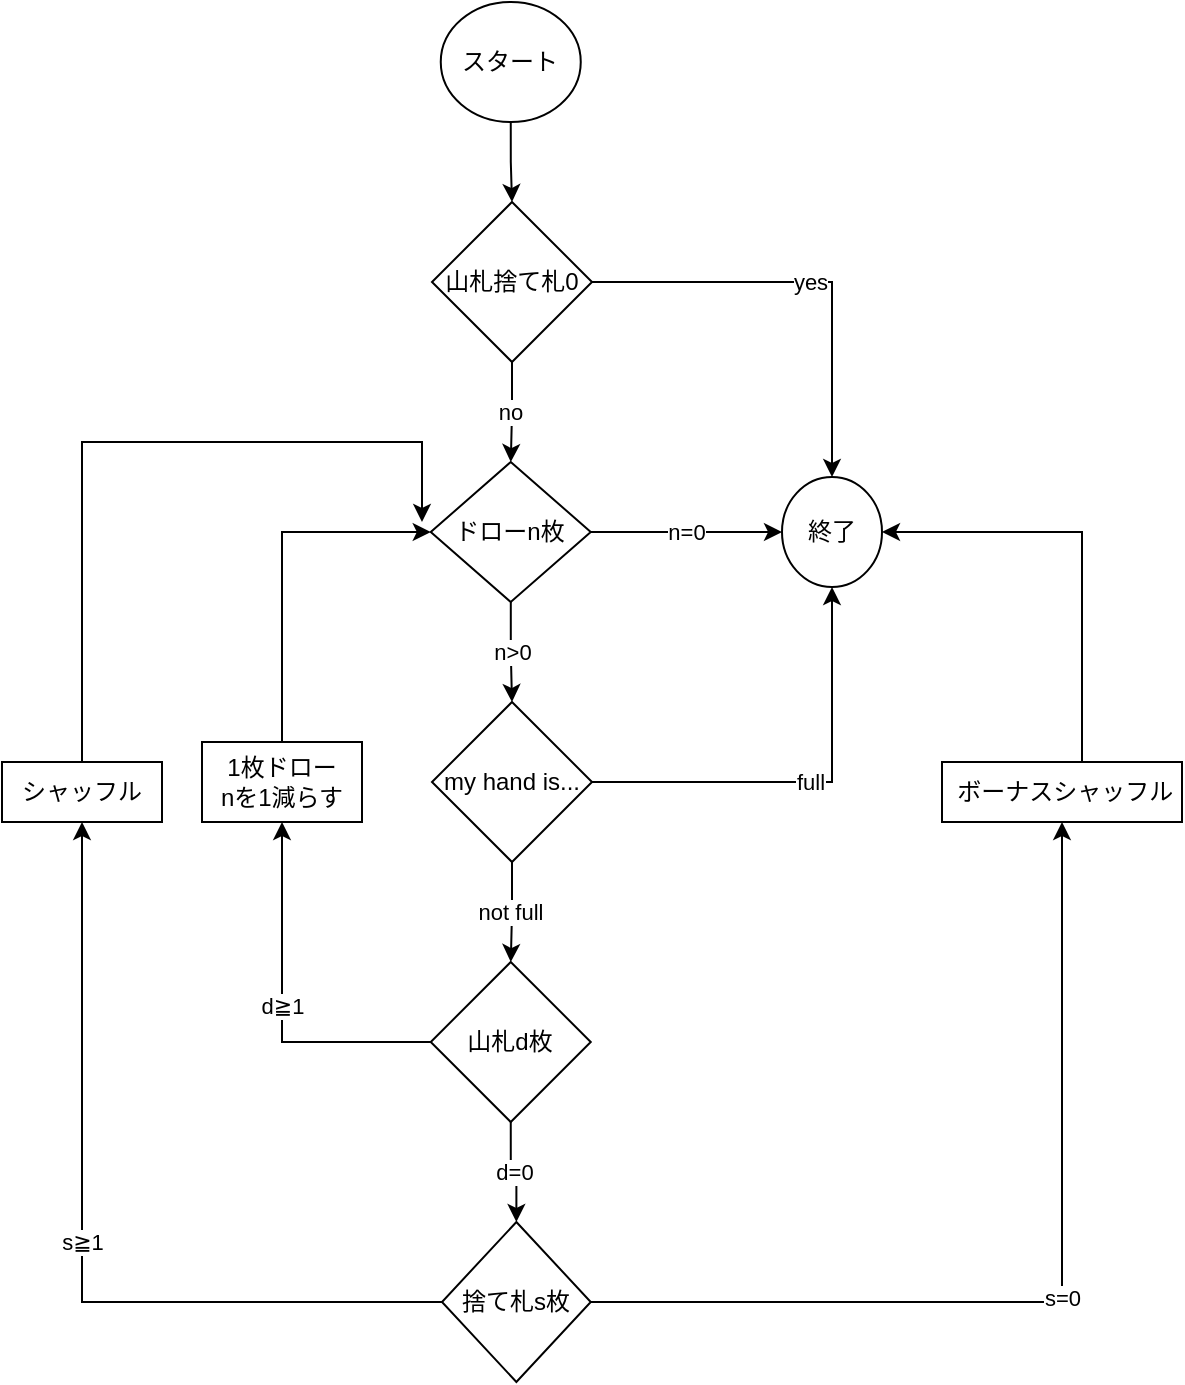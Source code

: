 <mxfile version="17.4.5" type="github">
  <diagram id="2TvHsavtigQPE_sYP34W" name="Page-1">
    <mxGraphModel dx="1185" dy="662" grid="1" gridSize="10" guides="1" tooltips="1" connect="1" arrows="1" fold="1" page="1" pageScale="1" pageWidth="827" pageHeight="1169" math="0" shadow="0">
      <root>
        <mxCell id="0" />
        <mxCell id="1" parent="0" />
        <mxCell id="zzX6oQQNWJxlq5PltdAd-3" style="edgeStyle=orthogonalEdgeStyle;rounded=0;orthogonalLoop=1;jettySize=auto;html=1;exitX=0.5;exitY=1;exitDx=0;exitDy=0;" edge="1" parent="1" source="uQyX9N_2wSCvyfxkVkML-1" target="zzX6oQQNWJxlq5PltdAd-1">
          <mxGeometry relative="1" as="geometry" />
        </mxCell>
        <mxCell id="uQyX9N_2wSCvyfxkVkML-1" value="スタート" style="ellipse;whiteSpace=wrap;html=1;" parent="1" vertex="1">
          <mxGeometry x="229.38" y="40" width="70" height="60" as="geometry" />
        </mxCell>
        <mxCell id="uQyX9N_2wSCvyfxkVkML-6" value="n=0" style="edgeStyle=orthogonalEdgeStyle;rounded=0;orthogonalLoop=1;jettySize=auto;html=1;exitX=1;exitY=0.5;exitDx=0;exitDy=0;" parent="1" source="uQyX9N_2wSCvyfxkVkML-2" target="uQyX9N_2wSCvyfxkVkML-5" edge="1">
          <mxGeometry relative="1" as="geometry">
            <Array as="points">
              <mxPoint x="360" y="305" />
              <mxPoint x="360" y="305" />
            </Array>
          </mxGeometry>
        </mxCell>
        <mxCell id="uQyX9N_2wSCvyfxkVkML-13" value="n&amp;gt;0" style="edgeStyle=orthogonalEdgeStyle;rounded=0;orthogonalLoop=1;jettySize=auto;html=1;entryX=0.5;entryY=0;entryDx=0;entryDy=0;" parent="1" source="uQyX9N_2wSCvyfxkVkML-2" target="uQyX9N_2wSCvyfxkVkML-12" edge="1">
          <mxGeometry relative="1" as="geometry" />
        </mxCell>
        <mxCell id="uQyX9N_2wSCvyfxkVkML-2" value="ドローn枚" style="rhombus;whiteSpace=wrap;html=1;" parent="1" vertex="1">
          <mxGeometry x="224.38" y="270" width="80" height="70" as="geometry" />
        </mxCell>
        <mxCell id="uQyX9N_2wSCvyfxkVkML-5" value="終了" style="ellipse;whiteSpace=wrap;html=1;" parent="1" vertex="1">
          <mxGeometry x="400" y="277.5" width="50" height="55" as="geometry" />
        </mxCell>
        <mxCell id="uQyX9N_2wSCvyfxkVkML-15" value="full" style="edgeStyle=orthogonalEdgeStyle;rounded=0;orthogonalLoop=1;jettySize=auto;html=1;" parent="1" source="uQyX9N_2wSCvyfxkVkML-12" target="uQyX9N_2wSCvyfxkVkML-5" edge="1">
          <mxGeometry relative="1" as="geometry" />
        </mxCell>
        <mxCell id="uQyX9N_2wSCvyfxkVkML-17" value="not full" style="edgeStyle=orthogonalEdgeStyle;rounded=0;orthogonalLoop=1;jettySize=auto;html=1;exitX=0.5;exitY=1;exitDx=0;exitDy=0;" parent="1" source="uQyX9N_2wSCvyfxkVkML-12" target="uQyX9N_2wSCvyfxkVkML-16" edge="1">
          <mxGeometry relative="1" as="geometry" />
        </mxCell>
        <mxCell id="uQyX9N_2wSCvyfxkVkML-12" value="my hand is..." style="rhombus;whiteSpace=wrap;html=1;" parent="1" vertex="1">
          <mxGeometry x="225" y="390" width="80" height="80" as="geometry" />
        </mxCell>
        <mxCell id="uQyX9N_2wSCvyfxkVkML-19" value="d≧1" style="edgeStyle=orthogonalEdgeStyle;rounded=0;orthogonalLoop=1;jettySize=auto;html=1;exitX=0;exitY=0.5;exitDx=0;exitDy=0;entryX=0.5;entryY=1;entryDx=0;entryDy=0;" parent="1" source="uQyX9N_2wSCvyfxkVkML-16" target="uQyX9N_2wSCvyfxkVkML-18" edge="1">
          <mxGeometry relative="1" as="geometry" />
        </mxCell>
        <mxCell id="uQyX9N_2wSCvyfxkVkML-24" value="d=0" style="edgeStyle=orthogonalEdgeStyle;rounded=0;orthogonalLoop=1;jettySize=auto;html=1;exitX=0.5;exitY=1;exitDx=0;exitDy=0;entryX=0.5;entryY=0;entryDx=0;entryDy=0;" parent="1" source="uQyX9N_2wSCvyfxkVkML-16" target="uQyX9N_2wSCvyfxkVkML-23" edge="1">
          <mxGeometry relative="1" as="geometry" />
        </mxCell>
        <mxCell id="uQyX9N_2wSCvyfxkVkML-16" value="山札d枚" style="rhombus;whiteSpace=wrap;html=1;" parent="1" vertex="1">
          <mxGeometry x="224.38" y="520" width="80" height="80" as="geometry" />
        </mxCell>
        <mxCell id="uQyX9N_2wSCvyfxkVkML-22" style="edgeStyle=orthogonalEdgeStyle;rounded=0;orthogonalLoop=1;jettySize=auto;html=1;exitX=0.5;exitY=0;exitDx=0;exitDy=0;entryX=0;entryY=0.5;entryDx=0;entryDy=0;" parent="1" source="uQyX9N_2wSCvyfxkVkML-18" target="uQyX9N_2wSCvyfxkVkML-2" edge="1">
          <mxGeometry relative="1" as="geometry">
            <mxPoint x="150" y="310" as="targetPoint" />
          </mxGeometry>
        </mxCell>
        <mxCell id="uQyX9N_2wSCvyfxkVkML-18" value="1枚ドロー&lt;br&gt;nを1減らす" style="rounded=0;whiteSpace=wrap;html=1;" parent="1" vertex="1">
          <mxGeometry x="110" y="410" width="80" height="40" as="geometry" />
        </mxCell>
        <mxCell id="uQyX9N_2wSCvyfxkVkML-26" value="s≧1" style="edgeStyle=orthogonalEdgeStyle;rounded=0;orthogonalLoop=1;jettySize=auto;html=1;exitX=0;exitY=0.5;exitDx=0;exitDy=0;entryX=0.5;entryY=1;entryDx=0;entryDy=0;" parent="1" source="uQyX9N_2wSCvyfxkVkML-23" target="uQyX9N_2wSCvyfxkVkML-25" edge="1">
          <mxGeometry relative="1" as="geometry" />
        </mxCell>
        <mxCell id="uQyX9N_2wSCvyfxkVkML-28" value="s=0" style="edgeStyle=orthogonalEdgeStyle;rounded=0;orthogonalLoop=1;jettySize=auto;html=1;exitX=1;exitY=0.5;exitDx=0;exitDy=0;" parent="1" source="uQyX9N_2wSCvyfxkVkML-23" target="uQyX9N_2wSCvyfxkVkML-29" edge="1">
          <mxGeometry relative="1" as="geometry">
            <mxPoint x="470" y="690" as="targetPoint" />
          </mxGeometry>
        </mxCell>
        <mxCell id="uQyX9N_2wSCvyfxkVkML-23" value="捨て札s枚" style="rhombus;whiteSpace=wrap;html=1;" parent="1" vertex="1">
          <mxGeometry x="230" y="650" width="74.38" height="80" as="geometry" />
        </mxCell>
        <mxCell id="uQyX9N_2wSCvyfxkVkML-27" style="edgeStyle=orthogonalEdgeStyle;rounded=0;orthogonalLoop=1;jettySize=auto;html=1;exitX=0.5;exitY=0;exitDx=0;exitDy=0;" parent="1" source="uQyX9N_2wSCvyfxkVkML-25" edge="1">
          <mxGeometry relative="1" as="geometry">
            <mxPoint x="220" y="300" as="targetPoint" />
            <Array as="points">
              <mxPoint x="50" y="260" />
              <mxPoint x="220" y="260" />
            </Array>
          </mxGeometry>
        </mxCell>
        <mxCell id="uQyX9N_2wSCvyfxkVkML-25" value="シャッフル" style="rounded=0;whiteSpace=wrap;html=1;" parent="1" vertex="1">
          <mxGeometry x="10" y="420" width="80" height="30" as="geometry" />
        </mxCell>
        <mxCell id="uQyX9N_2wSCvyfxkVkML-30" style="edgeStyle=orthogonalEdgeStyle;rounded=0;orthogonalLoop=1;jettySize=auto;html=1;entryX=1;entryY=0.5;entryDx=0;entryDy=0;" parent="1" source="uQyX9N_2wSCvyfxkVkML-29" target="uQyX9N_2wSCvyfxkVkML-5" edge="1">
          <mxGeometry relative="1" as="geometry">
            <Array as="points">
              <mxPoint x="550" y="305" />
            </Array>
          </mxGeometry>
        </mxCell>
        <mxCell id="uQyX9N_2wSCvyfxkVkML-29" value="&amp;nbsp;ボーナスシャッフル" style="rounded=0;whiteSpace=wrap;html=1;" parent="1" vertex="1">
          <mxGeometry x="480" y="420" width="120" height="30" as="geometry" />
        </mxCell>
        <mxCell id="zzX6oQQNWJxlq5PltdAd-2" value="yes" style="edgeStyle=orthogonalEdgeStyle;rounded=0;orthogonalLoop=1;jettySize=auto;html=1;exitX=1;exitY=0.5;exitDx=0;exitDy=0;entryX=0.5;entryY=0;entryDx=0;entryDy=0;" edge="1" parent="1" source="zzX6oQQNWJxlq5PltdAd-1" target="uQyX9N_2wSCvyfxkVkML-5">
          <mxGeometry relative="1" as="geometry" />
        </mxCell>
        <mxCell id="zzX6oQQNWJxlq5PltdAd-4" value="no" style="edgeStyle=orthogonalEdgeStyle;rounded=0;orthogonalLoop=1;jettySize=auto;html=1;exitX=0.5;exitY=1;exitDx=0;exitDy=0;" edge="1" parent="1" source="zzX6oQQNWJxlq5PltdAd-1" target="uQyX9N_2wSCvyfxkVkML-2">
          <mxGeometry relative="1" as="geometry" />
        </mxCell>
        <mxCell id="zzX6oQQNWJxlq5PltdAd-1" value="山札捨て札0" style="rhombus;whiteSpace=wrap;html=1;" vertex="1" parent="1">
          <mxGeometry x="225" y="140" width="80" height="80" as="geometry" />
        </mxCell>
      </root>
    </mxGraphModel>
  </diagram>
</mxfile>
